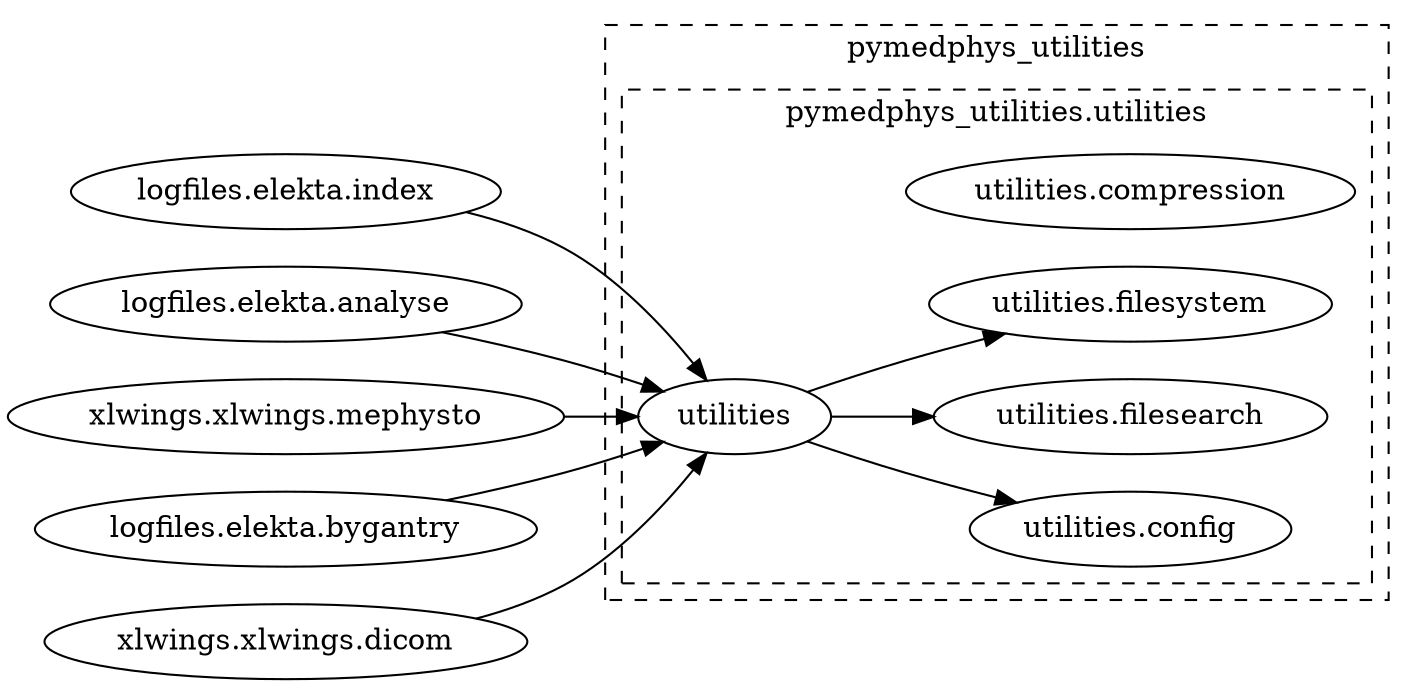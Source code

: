 strict digraph  {
    rankdir = LR;

    subgraph cluster_0 {
        
        label = "pymedphys_utilities";
        style = dashed;

        subgraph cluster_1 {
            { rank = same; "pymedphys_utilities.utilities.compression"; "pymedphys_utilities.utilities.config"; "pymedphys_utilities.utilities.filesearch"; "pymedphys_utilities.utilities.filesystem"; }
            { rank = same; "pymedphys_utilities.utilities"; }

            label = "pymedphys_utilities.utilities"
        }
    }

    "pymedphys_utilities.utilities.config" [label="utilities.config"];
    "pymedphys_logfiles.elekta.index" [label="logfiles.elekta.index"];
    "pymedphys_logfiles.elekta.analyse" [label="logfiles.elekta.analyse"];
    "pymedphys_utilities.utilities.compression" [label="utilities.compression"];
    "pymedphys_utilities.utilities.filesystem" [label="utilities.filesystem"];
    "pymedphys_xlwings.xlwings.mephysto" [label="xlwings.xlwings.mephysto"];
    "pymedphys_utilities.utilities.filesearch" [label="utilities.filesearch"];
    "pymedphys_logfiles.elekta.bygantry" [label="logfiles.elekta.bygantry"];
    "pymedphys_xlwings.xlwings.dicom" [label="xlwings.xlwings.dicom"];
    "pymedphys_utilities.utilities" [label="utilities"];

    "pymedphys_utilities.utilities" -> "pymedphys_utilities.utilities.config";
    "pymedphys_utilities.utilities" -> "pymedphys_utilities.utilities.filesearch";
    "pymedphys_utilities.utilities" -> "pymedphys_utilities.utilities.filesystem";
    "pymedphys_logfiles.elekta.analyse" -> "pymedphys_utilities.utilities";
    "pymedphys_logfiles.elekta.bygantry" -> "pymedphys_utilities.utilities";
    "pymedphys_logfiles.elekta.index" -> "pymedphys_utilities.utilities";
    "pymedphys_xlwings.xlwings.dicom" -> "pymedphys_utilities.utilities";
    "pymedphys_xlwings.xlwings.mephysto" -> "pymedphys_utilities.utilities";
    "pymedphys_utilities.utilities" -> "pymedphys_utilities.utilities.config";
    "pymedphys_utilities.utilities" -> "pymedphys_utilities.utilities.filesearch";
    "pymedphys_utilities.utilities" -> "pymedphys_utilities.utilities.filesystem";
}
